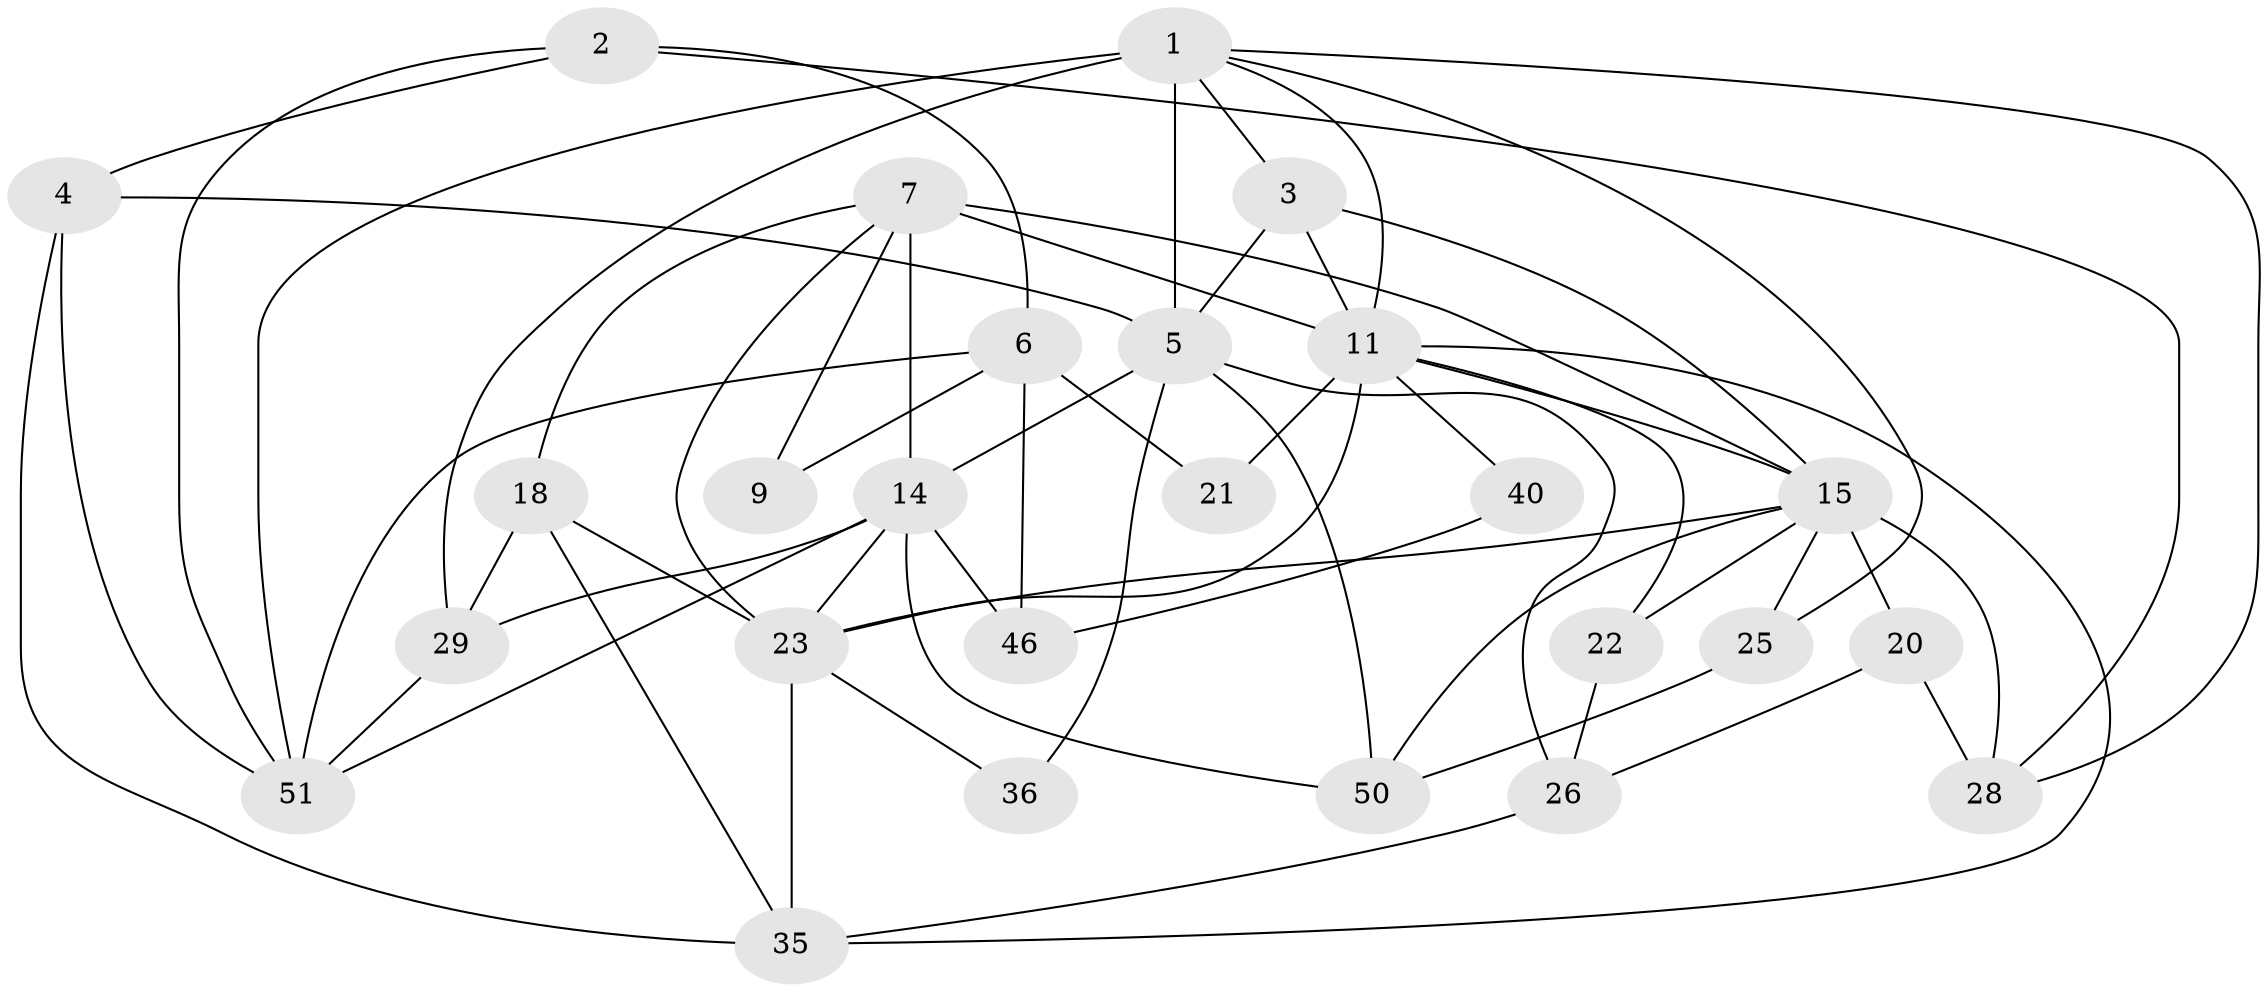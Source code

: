 // original degree distribution, {4: 0.3018867924528302, 5: 0.1320754716981132, 3: 0.24528301886792453, 7: 0.07547169811320754, 2: 0.16981132075471697, 8: 0.03773584905660377, 6: 0.03773584905660377}
// Generated by graph-tools (version 1.1) at 2025/15/03/09/25 04:15:08]
// undirected, 26 vertices, 60 edges
graph export_dot {
graph [start="1"]
  node [color=gray90,style=filled];
  1 [super="+16+48"];
  2;
  3 [super="+13"];
  4;
  5 [super="+10+19"];
  6;
  7 [super="+8"];
  9;
  11 [super="+12+30"];
  14 [super="+27"];
  15 [super="+37+24+52"];
  18 [super="+43"];
  20;
  21;
  22;
  23 [super="+38"];
  25 [super="+47"];
  26 [super="+33"];
  28 [super="+31"];
  29 [super="+41"];
  35 [super="+39"];
  36;
  40;
  46;
  50;
  51 [super="+53"];
  1 -- 28;
  1 -- 5 [weight=3];
  1 -- 25;
  1 -- 11 [weight=2];
  1 -- 3;
  1 -- 51;
  1 -- 29 [weight=2];
  2 -- 4;
  2 -- 6;
  2 -- 28;
  2 -- 51;
  3 -- 5;
  3 -- 11;
  3 -- 15;
  4 -- 35;
  4 -- 51;
  4 -- 5 [weight=2];
  5 -- 50;
  5 -- 26;
  5 -- 36;
  5 -- 14;
  6 -- 51;
  6 -- 9;
  6 -- 21;
  6 -- 46;
  7 -- 11 [weight=5];
  7 -- 9;
  7 -- 14 [weight=2];
  7 -- 15;
  7 -- 23;
  7 -- 18;
  11 -- 35;
  11 -- 40;
  11 -- 23;
  11 -- 21;
  11 -- 22;
  11 -- 15;
  14 -- 50;
  14 -- 23;
  14 -- 46;
  14 -- 51;
  14 -- 29;
  15 -- 23;
  15 -- 22;
  15 -- 50;
  15 -- 20;
  15 -- 25 [weight=2];
  15 -- 28 [weight=3];
  18 -- 23;
  18 -- 29;
  18 -- 35;
  20 -- 28;
  20 -- 26;
  22 -- 26;
  23 -- 35;
  23 -- 36;
  25 -- 50;
  26 -- 35;
  29 -- 51;
  40 -- 46;
}
